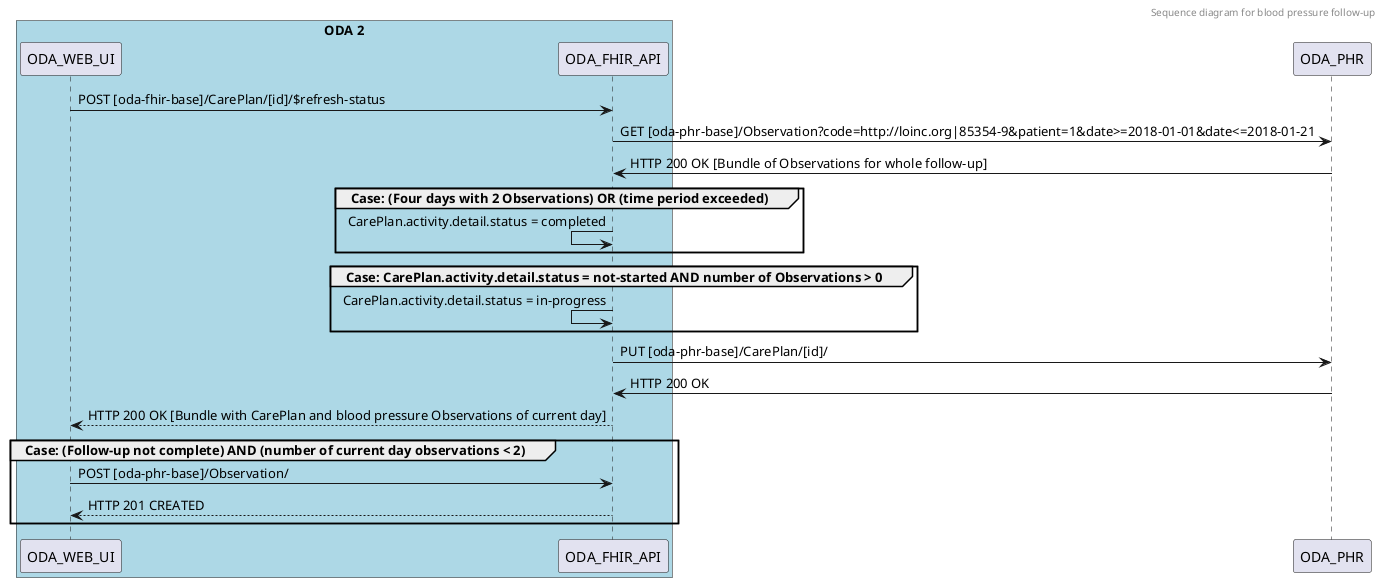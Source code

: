 @startuml
header
Sequence diagram for blood pressure follow-up
endheader

participant ODA_WEB_UI
participant ODA_FHIR_API

box "ODA 2" #LightBlue
    participant ODA_WEB_UI
    participant ODA_FHIR_API
end box
participant ODA_PHR

ODA_WEB_UI -> ODA_FHIR_API: POST [oda-fhir-base]/CarePlan/[id]/$refresh-status
ODA_FHIR_API -> ODA_PHR: GET [oda-phr-base]/Observation?code=http://loinc.org|85354-9&patient=1&date>=2018-01-01&date<=2018-01-21
ODA_FHIR_API <- ODA_PHR: HTTP 200 OK [Bundle of Observations for whole follow-up]
group Case: (Four days with 2 Observations) OR (time period exceeded) 
ODA_FHIR_API <- ODA_FHIR_API: CarePlan.activity.detail.status = completed
end
group Case: CarePlan.activity.detail.status = not-started AND number of Observations > 0
ODA_FHIR_API <- ODA_FHIR_API: CarePlan.activity.detail.status = in-progress
end
ODA_FHIR_API -> ODA_PHR: PUT [oda-phr-base]/CarePlan/[id]/
ODA_FHIR_API <- ODA_PHR: HTTP 200 OK


ODA_WEB_UI <-- ODA_FHIR_API: HTTP 200 OK [Bundle with CarePlan and blood pressure Observations of current day]

group Case: (Follow-up not complete) AND (number of current day observations < 2) 
ODA_WEB_UI -> ODA_FHIR_API: POST [oda-phr-base]/Observation/
ODA_WEB_UI <-- ODA_FHIR_API: HTTP 201 CREATED

end

@enduml
